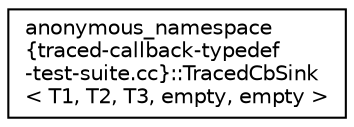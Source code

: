 digraph "Graphical Class Hierarchy"
{
 // LATEX_PDF_SIZE
  edge [fontname="Helvetica",fontsize="10",labelfontname="Helvetica",labelfontsize="10"];
  node [fontname="Helvetica",fontsize="10",shape=record];
  rankdir="LR";
  Node0 [label="anonymous_namespace\l\{traced-callback-typedef\l-test-suite.cc\}::TracedCbSink\l\< T1, T2, T3, empty, empty \>",height=0.2,width=0.4,color="black", fillcolor="white", style="filled",URL="$classanonymous__namespace_02traced-callback-typedef-test-suite_8cc_03_1_1_traced_cb_sink_3_01_t17417761440941dd1dcc7c34d83374abc.html",tooltip=" "];
}
